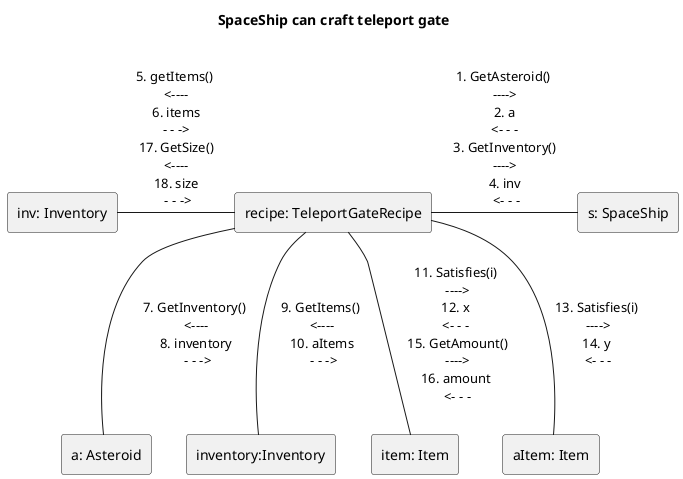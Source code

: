 @startuml
rectangle "recipe: TeleportGateRecipe" as recipe 
rectangle "s: SpaceShip" as s 
rectangle "inv: Inventory" as inv 
rectangle "a: Asteroid" as a 
rectangle "inventory:Inventory" as inventory 
rectangle "item: Item" as item 
rectangle "aItem: Item" as aItem 

title SpaceShip can craft teleport gate \n 

recipe -right- s: 1. GetAsteroid() \n ----> \n 2. a \n <- - - \n 3. GetInventory() \n ----> \n 4. inv \n <- - -


recipe -left- inv: 5. getItems() \n <---- \n 6. items \n - - -> \n 17. GetSize() \n <---- \n 18. size \n - - -> 


recipe -- a: 7. GetInventory() \n <---- \n 8. inventory \n - - -> 

recipe -- inventory: 9. GetItems() \n <---- \n 10. aItems \n - - -> 

recipe -- item: 11. Satisfies(i)\n ---->\n 12. x \n <- - - \n 15. GetAmount()\n ---->\n 16. amount \n <- - - 

recipe -- aItem: 13. Satisfies(i)\n ---->\n 14. y \n <- - - 



@enduml